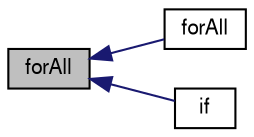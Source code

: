 digraph "forAll"
{
  bgcolor="transparent";
  edge [fontname="FreeSans",fontsize="10",labelfontname="FreeSans",labelfontsize="10"];
  node [fontname="FreeSans",fontsize="10",shape=record];
  rankdir="LR";
  Node3623 [label="forAll",height=0.2,width=0.4,color="black", fillcolor="grey75", style="filled", fontcolor="black"];
  Node3623 -> Node3624 [dir="back",color="midnightblue",fontsize="10",style="solid",fontname="FreeSans"];
  Node3624 [label="forAll",height=0.2,width=0.4,color="black",URL="$a17900.html#a8d531141f83ba6902e66ab7e9bf39c72"];
  Node3623 -> Node3625 [dir="back",color="midnightblue",fontsize="10",style="solid",fontname="FreeSans"];
  Node3625 [label="if",height=0.2,width=0.4,color="black",URL="$a17900.html#a0aa248abe1ff203b5587a751b19fa557"];
}
